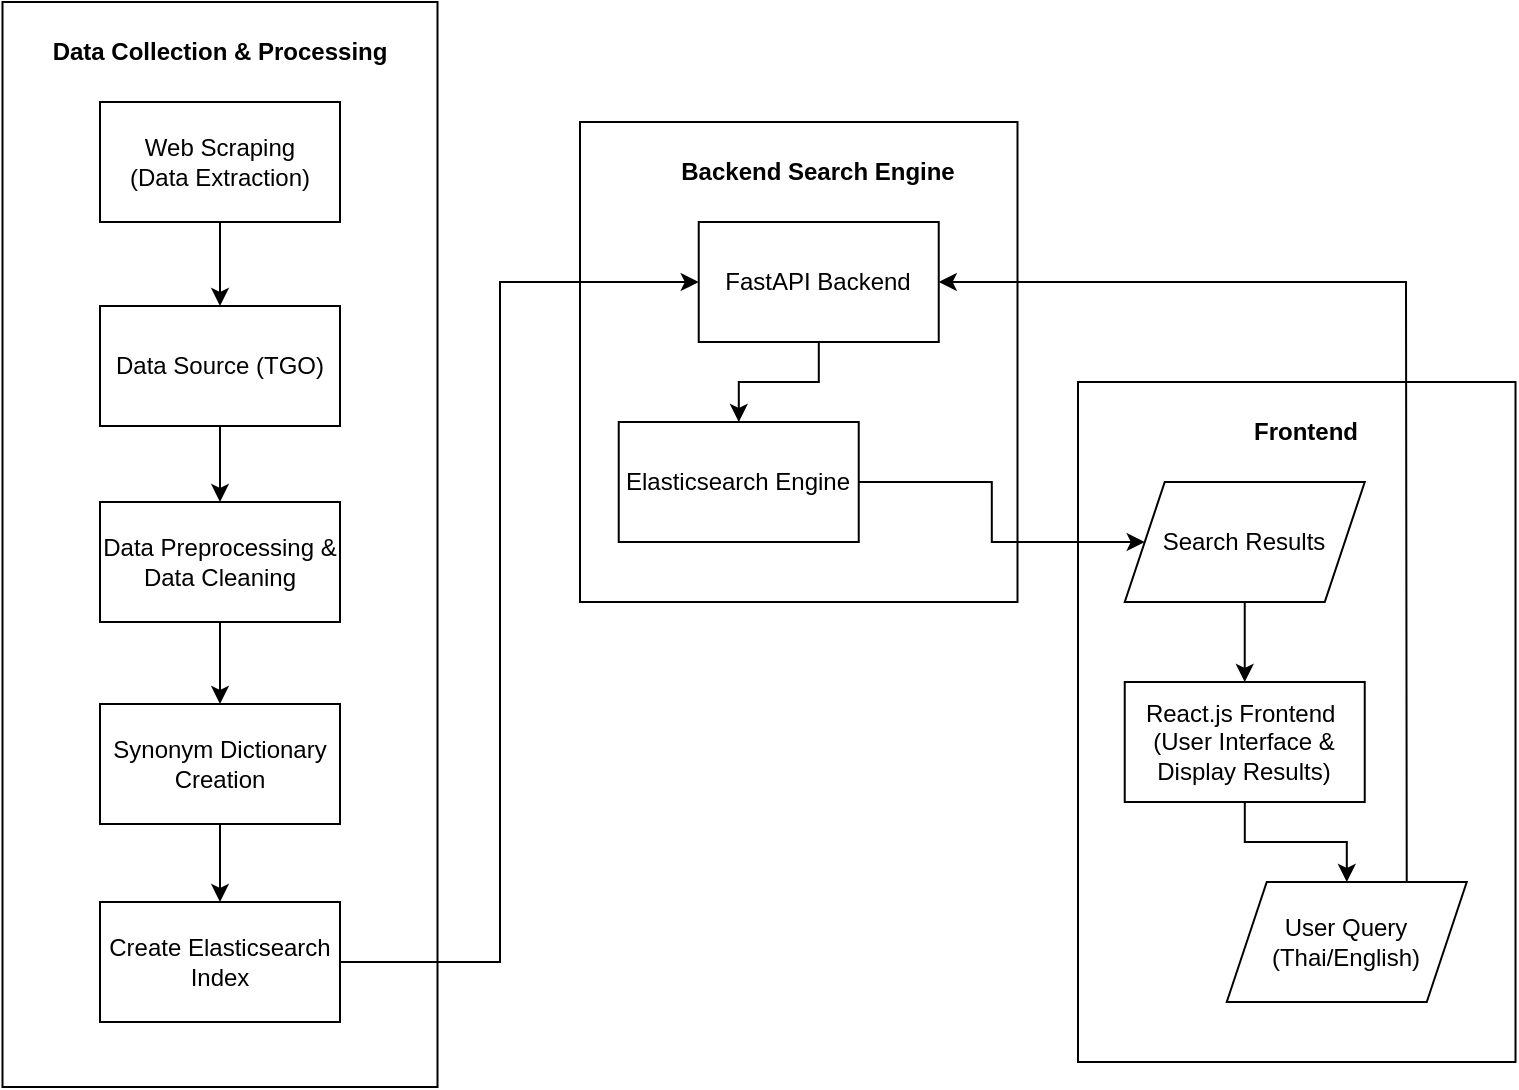 <mxfile version="26.0.5">
  <diagram name="Page-1" id="D2MZgEZGOmMR4yaLPP_J">
    <mxGraphModel dx="2652" dy="3010" grid="1" gridSize="10" guides="1" tooltips="1" connect="1" arrows="1" fold="1" page="1" pageScale="1" pageWidth="850" pageHeight="1100" math="0" shadow="0">
      <root>
        <mxCell id="0" />
        <mxCell id="1" parent="0" />
        <mxCell id="MuCNSQt7CKrwtMEDj9Fx-43" value="" style="rounded=0;whiteSpace=wrap;html=1;movable=1;resizable=1;rotatable=1;deletable=1;editable=1;locked=0;connectable=1;" vertex="1" parent="1">
          <mxGeometry x="-191" y="-1380" width="218.75" height="340" as="geometry" />
        </mxCell>
        <mxCell id="MuCNSQt7CKrwtMEDj9Fx-31" value="" style="group" vertex="1" connectable="0" parent="1">
          <mxGeometry x="-728.75" y="-1570" width="217.5" height="542.5" as="geometry" />
        </mxCell>
        <mxCell id="MuCNSQt7CKrwtMEDj9Fx-26" value="" style="rounded=0;whiteSpace=wrap;html=1;movable=1;resizable=1;rotatable=1;deletable=1;editable=1;locked=0;connectable=1;" vertex="1" parent="MuCNSQt7CKrwtMEDj9Fx-31">
          <mxGeometry width="217.5" height="542.5" as="geometry" />
        </mxCell>
        <mxCell id="MuCNSQt7CKrwtMEDj9Fx-49" value="" style="edgeStyle=orthogonalEdgeStyle;rounded=0;orthogonalLoop=1;jettySize=auto;html=1;" edge="1" parent="MuCNSQt7CKrwtMEDj9Fx-31" source="MuCNSQt7CKrwtMEDj9Fx-20" target="MuCNSQt7CKrwtMEDj9Fx-21">
          <mxGeometry relative="1" as="geometry" />
        </mxCell>
        <mxCell id="MuCNSQt7CKrwtMEDj9Fx-20" value="Data Preprocessing &amp;amp; Data Cleaning" style="rounded=0;whiteSpace=wrap;html=1;" vertex="1" parent="MuCNSQt7CKrwtMEDj9Fx-31">
          <mxGeometry x="48.75" y="250" width="120" height="60" as="geometry" />
        </mxCell>
        <mxCell id="MuCNSQt7CKrwtMEDj9Fx-50" value="" style="edgeStyle=orthogonalEdgeStyle;rounded=0;orthogonalLoop=1;jettySize=auto;html=1;" edge="1" parent="MuCNSQt7CKrwtMEDj9Fx-31" source="MuCNSQt7CKrwtMEDj9Fx-21" target="MuCNSQt7CKrwtMEDj9Fx-22">
          <mxGeometry relative="1" as="geometry" />
        </mxCell>
        <mxCell id="MuCNSQt7CKrwtMEDj9Fx-21" value="Synonym Dictionary Creation" style="rounded=0;whiteSpace=wrap;html=1;" vertex="1" parent="MuCNSQt7CKrwtMEDj9Fx-31">
          <mxGeometry x="48.75" y="351" width="120" height="60" as="geometry" />
        </mxCell>
        <mxCell id="MuCNSQt7CKrwtMEDj9Fx-22" value="Create Elasticsearch Index" style="rounded=0;whiteSpace=wrap;html=1;" vertex="1" parent="MuCNSQt7CKrwtMEDj9Fx-31">
          <mxGeometry x="48.75" y="450" width="120" height="60" as="geometry" />
        </mxCell>
        <mxCell id="MuCNSQt7CKrwtMEDj9Fx-48" value="" style="edgeStyle=orthogonalEdgeStyle;rounded=0;orthogonalLoop=1;jettySize=auto;html=1;" edge="1" parent="MuCNSQt7CKrwtMEDj9Fx-31" source="MuCNSQt7CKrwtMEDj9Fx-23" target="MuCNSQt7CKrwtMEDj9Fx-20">
          <mxGeometry relative="1" as="geometry" />
        </mxCell>
        <mxCell id="MuCNSQt7CKrwtMEDj9Fx-23" value="Data Source (TGO)" style="rounded=0;whiteSpace=wrap;html=1;" vertex="1" parent="MuCNSQt7CKrwtMEDj9Fx-31">
          <mxGeometry x="48.75" y="152" width="120" height="60" as="geometry" />
        </mxCell>
        <mxCell id="MuCNSQt7CKrwtMEDj9Fx-47" value="" style="edgeStyle=orthogonalEdgeStyle;rounded=0;orthogonalLoop=1;jettySize=auto;html=1;" edge="1" parent="MuCNSQt7CKrwtMEDj9Fx-31" source="MuCNSQt7CKrwtMEDj9Fx-24" target="MuCNSQt7CKrwtMEDj9Fx-23">
          <mxGeometry relative="1" as="geometry" />
        </mxCell>
        <mxCell id="MuCNSQt7CKrwtMEDj9Fx-24" value="Web Scraping&lt;br&gt;(Data Extraction)" style="rounded=0;whiteSpace=wrap;html=1;" vertex="1" parent="MuCNSQt7CKrwtMEDj9Fx-31">
          <mxGeometry x="48.75" y="50" width="120" height="60" as="geometry" />
        </mxCell>
        <mxCell id="MuCNSQt7CKrwtMEDj9Fx-27" value="&lt;b&gt;Data Collection &amp;amp; Processing&lt;/b&gt;" style="text;html=1;align=center;verticalAlign=middle;whiteSpace=wrap;rounded=0;" vertex="1" parent="MuCNSQt7CKrwtMEDj9Fx-31">
          <mxGeometry x="23.75" y="10" width="170" height="30" as="geometry" />
        </mxCell>
        <mxCell id="MuCNSQt7CKrwtMEDj9Fx-46" value="" style="group" vertex="1" connectable="0" parent="1">
          <mxGeometry x="-440" y="-1510" width="218.75" height="240" as="geometry" />
        </mxCell>
        <mxCell id="MuCNSQt7CKrwtMEDj9Fx-32" value="" style="rounded=0;whiteSpace=wrap;html=1;" vertex="1" parent="MuCNSQt7CKrwtMEDj9Fx-46">
          <mxGeometry width="218.75" height="240" as="geometry" />
        </mxCell>
        <mxCell id="MuCNSQt7CKrwtMEDj9Fx-55" value="" style="edgeStyle=orthogonalEdgeStyle;rounded=0;orthogonalLoop=1;jettySize=auto;html=1;" edge="1" parent="MuCNSQt7CKrwtMEDj9Fx-46" source="MuCNSQt7CKrwtMEDj9Fx-28" target="MuCNSQt7CKrwtMEDj9Fx-29">
          <mxGeometry relative="1" as="geometry" />
        </mxCell>
        <mxCell id="MuCNSQt7CKrwtMEDj9Fx-28" value="FastAPI Backend" style="rounded=0;whiteSpace=wrap;html=1;" vertex="1" parent="MuCNSQt7CKrwtMEDj9Fx-46">
          <mxGeometry x="59.37" y="50" width="120" height="60" as="geometry" />
        </mxCell>
        <mxCell id="MuCNSQt7CKrwtMEDj9Fx-29" value="Elasticsearch Engine" style="rounded=0;whiteSpace=wrap;html=1;" vertex="1" parent="MuCNSQt7CKrwtMEDj9Fx-46">
          <mxGeometry x="19.37" y="150" width="120" height="60" as="geometry" />
        </mxCell>
        <mxCell id="MuCNSQt7CKrwtMEDj9Fx-41" value="Backend Search Engine" style="text;html=1;align=center;verticalAlign=middle;whiteSpace=wrap;rounded=0;fontStyle=1" vertex="1" parent="MuCNSQt7CKrwtMEDj9Fx-46">
          <mxGeometry x="44.37" y="10" width="150" height="30" as="geometry" />
        </mxCell>
        <mxCell id="MuCNSQt7CKrwtMEDj9Fx-57" value="" style="edgeStyle=orthogonalEdgeStyle;rounded=0;orthogonalLoop=1;jettySize=auto;html=1;" edge="1" parent="1" source="MuCNSQt7CKrwtMEDj9Fx-29" target="MuCNSQt7CKrwtMEDj9Fx-16">
          <mxGeometry relative="1" as="geometry" />
        </mxCell>
        <mxCell id="MuCNSQt7CKrwtMEDj9Fx-61" value="" style="endArrow=classic;html=1;rounded=0;exitX=0.75;exitY=0;exitDx=0;exitDy=0;entryX=1;entryY=0.5;entryDx=0;entryDy=0;" edge="1" parent="1" target="MuCNSQt7CKrwtMEDj9Fx-28">
          <mxGeometry width="50" height="50" relative="1" as="geometry">
            <mxPoint x="-26.63" y="-1130" as="sourcePoint" />
            <mxPoint x="-260.63" y="-1430" as="targetPoint" />
            <Array as="points">
              <mxPoint x="-27" y="-1430" />
            </Array>
          </mxGeometry>
        </mxCell>
        <mxCell id="MuCNSQt7CKrwtMEDj9Fx-62" value="" style="endArrow=classic;html=1;rounded=0;exitX=1;exitY=0.5;exitDx=0;exitDy=0;entryX=0;entryY=0.5;entryDx=0;entryDy=0;" edge="1" parent="1" source="MuCNSQt7CKrwtMEDj9Fx-22" target="MuCNSQt7CKrwtMEDj9Fx-28">
          <mxGeometry width="50" height="50" relative="1" as="geometry">
            <mxPoint x="-160" y="-1160" as="sourcePoint" />
            <mxPoint x="-420" y="-1090" as="targetPoint" />
            <Array as="points">
              <mxPoint x="-480" y="-1090" />
              <mxPoint x="-480" y="-1430" />
            </Array>
          </mxGeometry>
        </mxCell>
        <mxCell id="MuCNSQt7CKrwtMEDj9Fx-60" value="" style="edgeStyle=orthogonalEdgeStyle;rounded=0;orthogonalLoop=1;jettySize=auto;html=1;" edge="1" parent="1" source="MuCNSQt7CKrwtMEDj9Fx-5" target="MuCNSQt7CKrwtMEDj9Fx-19">
          <mxGeometry relative="1" as="geometry" />
        </mxCell>
        <mxCell id="MuCNSQt7CKrwtMEDj9Fx-5" value="React.js Frontend&amp;nbsp;&lt;br&gt;(User Interface &amp;amp; Display Results)" style="rounded=0;whiteSpace=wrap;html=1;" vertex="1" parent="1">
          <mxGeometry x="-167.63" y="-1230" width="120" height="60" as="geometry" />
        </mxCell>
        <mxCell id="MuCNSQt7CKrwtMEDj9Fx-42" value="" style="edgeStyle=orthogonalEdgeStyle;rounded=0;orthogonalLoop=1;jettySize=auto;html=1;" edge="1" parent="1" source="MuCNSQt7CKrwtMEDj9Fx-16" target="MuCNSQt7CKrwtMEDj9Fx-5">
          <mxGeometry relative="1" as="geometry" />
        </mxCell>
        <mxCell id="MuCNSQt7CKrwtMEDj9Fx-16" value="Search Results" style="shape=parallelogram;perimeter=parallelogramPerimeter;whiteSpace=wrap;html=1;fixedSize=1;" vertex="1" parent="1">
          <mxGeometry x="-167.63" y="-1330" width="120" height="60" as="geometry" />
        </mxCell>
        <mxCell id="MuCNSQt7CKrwtMEDj9Fx-19" value="User Query&lt;br&gt;(Thai/English)" style="shape=parallelogram;perimeter=parallelogramPerimeter;whiteSpace=wrap;html=1;fixedSize=1;" vertex="1" parent="1">
          <mxGeometry x="-116.63" y="-1130" width="120" height="60" as="geometry" />
        </mxCell>
        <mxCell id="MuCNSQt7CKrwtMEDj9Fx-44" value="&lt;b&gt;Frontend&lt;/b&gt;" style="text;html=1;align=center;verticalAlign=middle;whiteSpace=wrap;rounded=0;" vertex="1" parent="1">
          <mxGeometry x="-106.63" y="-1370" width="60" height="30" as="geometry" />
        </mxCell>
      </root>
    </mxGraphModel>
  </diagram>
</mxfile>
